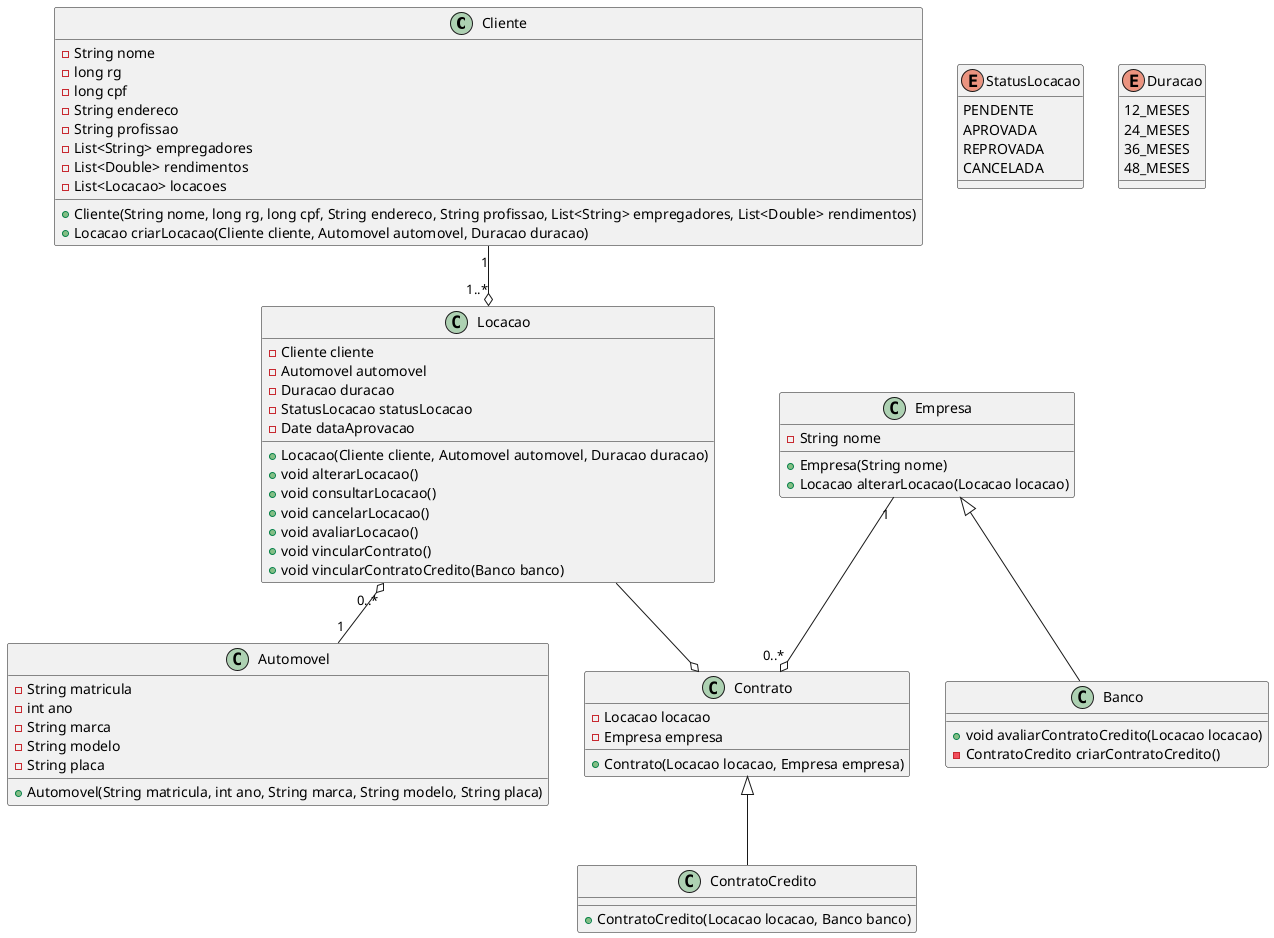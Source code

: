 @startuml
class Cliente {
    -String nome
    -long rg
    -long cpf
    -String endereco
    -String profissao
    -List<String> empregadores
    -List<Double> rendimentos
    -List<Locacao> locacoes
    +Cliente(String nome, long rg, long cpf, String endereco, String profissao, List<String> empregadores, List<Double> rendimentos)
    +Locacao criarLocacao(Cliente cliente, Automovel automovel, Duracao duracao)
}

class Empresa {
    -String nome
    +Empresa(String nome)
    +Locacao alterarLocacao(Locacao locacao)
}

class Banco {
    +void avaliarContratoCredito(Locacao locacao)
    -ContratoCredito criarContratoCredito()
}

class Locacao {
    -Cliente cliente
    -Automovel automovel
    -Duracao duracao
    -StatusLocacao statusLocacao
    -Date dataAprovacao
    +Locacao(Cliente cliente, Automovel automovel, Duracao duracao)
    +void alterarLocacao()
    +void consultarLocacao()
    +void cancelarLocacao()
    +void avaliarLocacao()
    +void vincularContrato()
    +void vincularContratoCredito(Banco banco)
}

enum StatusLocacao {
    PENDENTE
    APROVADA
    REPROVADA
    CANCELADA
}

class Automovel {
    -String matricula
    -int ano
    -String marca
    -String modelo
    -String placa
    +Automovel(String matricula, int ano, String marca, String modelo, String placa)
}

class Contrato {
    -Locacao locacao
    -Empresa empresa
    +Contrato(Locacao locacao, Empresa empresa)
}

class ContratoCredito {
    +ContratoCredito(Locacao locacao, Banco banco) 
}

enum Duracao {
    12_MESES
    24_MESES
    36_MESES
    48_MESES
}

Cliente "1" --o "1..*" Locacao
Empresa "1" --o "0..*" Contrato
Locacao "0..*" o-- "1" Automovel
Locacao --o Contrato
Empresa <|-- Banco
Contrato <|-- ContratoCredito

@enduml